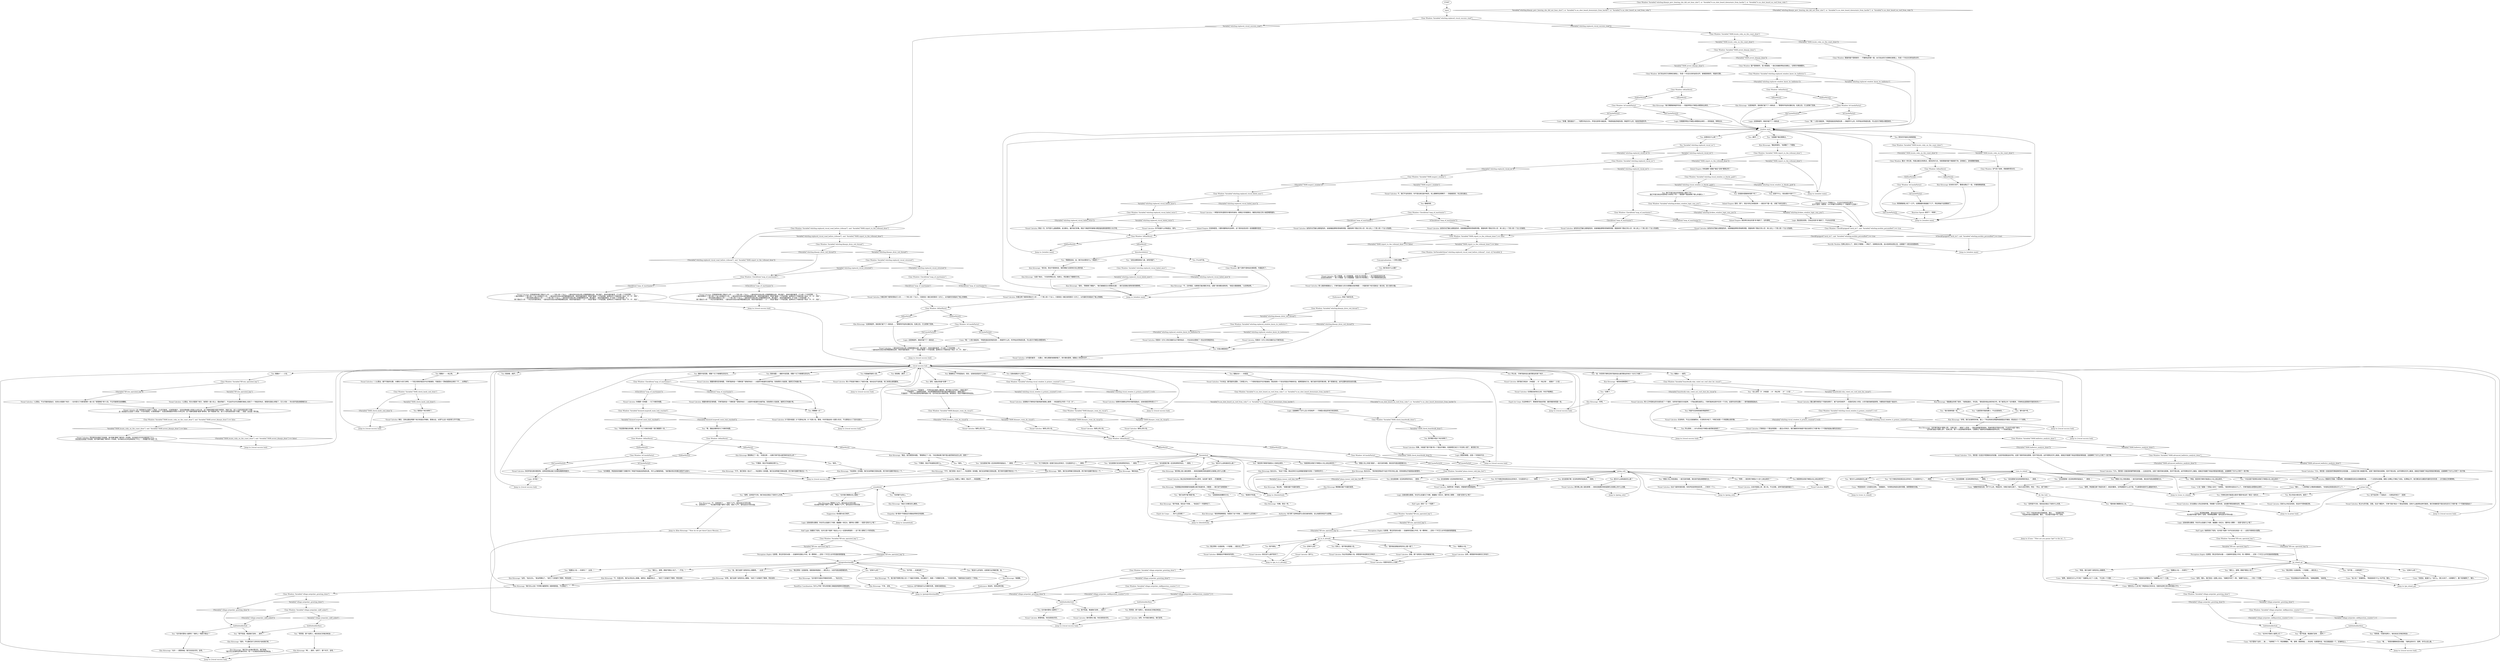 # WHIRLING F3 / CLEAR WINDOW VISCAL DIFFICULT
# This window has been recently replaced. High perception to notice. This dialogue gets a viscal and becomes trivial once someone admits Assassination
# ==================================================
digraph G {
	  0 [label="START"];
	  1 [label="input"];
	  2 [label="Clear Window: IsCunoInParty()"];
	  3 [label="IsCunoInParty()", shape=diamond];
	  4 [label="!(IsCunoInParty())", shape=diamond];
	  5 [label="Cuno: “卧槽，我知道这个……”他赞许地点点头，声音也变得兴奋起来。“坤诺知道这狗屁玩意。弹道学什么的，他妈的狗屁科学。”"];
	  6 [label="Kim Kitsuragi: “的确。我也一样。”"];
	  7 [label="Visual Calculus: 海湾吹来一阵强风，把窗格吹得咯咯直响。"];
	  8 [label="Visual Calculus: 一种隐约的失望感充斥着你的身体。玻璃正闪烁着微光，像是在用自己的小秘密嘲笑着你。"];
	  9 [label="Kim Kitsuragi: “不。正好相反，如果我们能读懂它的话，这整个房间都会很有用。”他低头看着楼梯。“以后再说吧。”"];
	  10 [label="Clear Window: 窗户沉默不语地站在框架里。外面起风了。"];
	  11 [label="Visual Calculus: 72%。用的是一支能发射军事级弹药的古老武器——比如说贝莱-马格雷步枪。这是个很好的射击距离，但并不是太短。凶手背靠在栏杆上瞄准，或者还可能跪下来追求更高的精准度。这就解释了为什么只用了一发子弹。"];
	  12 [label="Kim Kitsuragi: 警督靠近了一些。“你是在想——如果子弹不是从屋顶来的会怎么样？”"];
	  13 [label="Visual Calculus: B’代表木板道；B''代表地之角，B'''代表小岛，警探。中间可能会有一些更小的点，不过那些太小了没办法放大。"];
	  14 [label="Jump to: [viscal success hub]"];
	  15 [label="You: “都*还好*吧。”"];
	  16 [label="Visual Calculus: 目前为止你还没找到。但这并不意味着没有。"];
	  17 [label="You: 我*算是*把这个地方排除了。"];
	  18 [label="You: “也许我们需要去岛上看看？”"];
	  19 [label="Jump to: [goingtotheislandffs]"];
	  20 [label="Visual Calculus: 是做狙击手掩体的好材料。"];
	  21 [label="bobthebuilderhub"];
	  22 [label="You: “我觉得子弹很可能是从小岛射出来的。”"];
	  23 [label="Visual Calculus: 她之后还有很多时间可以思考。站在那个屋顶——盯着玻璃……"];
	  24 [label="Clear Window: 像冰一样光滑。外面沾着泥点和雨点。甚至还有污点。但是里面的窗户表面很干净。没有缺口，没有细微的裂痕。"];
	  25 [label="Logic: 我这是在挖苦。已经证实是*你*做的了。不过也无所谓。"];
	  26 [label="Jump to: [window main]"];
	  27 [label="Kim Kitsuragi: “这是个缺点，”片刻的停顿之后，他承认，然后看向了楼梯的方向。"];
	  28 [label="You: 看看B'''——小岛。"];
	  29 [label="Visual Calculus: 这一枪简直可以说是个小奇迹：5%的可能性。从海湾到窗户，在圣吉莱纳路10号和33A号之间，这个视野范围是*极其*狭窄的。角度刁钻，进入小岛的途径也是个问题……\n这一枪简直可以说是个小奇迹：5%的可能性。从海湾到窗户，在圣吉莱纳路8B号和33A号之间，这个视野范围是*极其*狭窄的。那个角度很刁钻，进入小岛的途径也是个问题……但是！这也是一种可能。"];
	  30 [label="Visual Calculus: 子弹来自一个更远的距离——超过A'的地方。我们推断的时候是不是应该把马丁内斯*每一个*可能的起始点都包含进去？"];
	  31 [label="Kim Kitsuragi: “但是看起来她掌握的技能要比我们知道的多。问题是——我们该不该相信她？”"];
	  32 [label="You: “事实上，是啊。那就不要去小岛了。”（不去。）"];
	  33 [label="Kim Kitsuragi: “是的，不过要花好几天时间才会给我们呢。”"];
	  34 [label="Kim Kitsuragi: “我觉得很难相信。但是到了这个时候……又能有什么区别呢？”"];
	  35 [label="You: “我记得有一台高射炮。或者高射炮遗迹……就在岛上。从投币望远镜里看到的。”"];
	  36 [label="You: “是的。”"];
	  37 [label="bobthebuilderfixes"];
	  38 [label="You: 她是想告诉我子弹是从岛上射出来的吗？"];
	  39 [label="Jump to: [viscal success hub]"];
	  40 [label="Visual Calculus: 你看见两个相同的霓虹灯人形——一个男人和一个女人。只是现在一根红线将房间一分为二，从外面的天线指向了墙上的碗柜。"];
	  41 [label="Horrific Necktie: 别再让他分心了，他有工作要做——再说了，如果我没记错，自从他来到这里之后，这面窗户一直在给他惹麻烦。"];
	  42 [label="Kim Kitsuragi: “老实说，我也不是很肯定。我的想象力总是有办法让我失望。”"];
	  43 [label="You: “是的。”"];
	  44 [label="Jump to: [viscal success hub]"];
	  45 [label="You: 再精确一点？"];
	  46 [label="Visual Calculus: 确实。没有证据证明那个地方有狙击手掩体。距离太远，水蒸气让这一枪变得几乎不可能。"];
	  47 [label="Clear Window: Variable[\"whirling.viscal_window_b_primes_counted\"] >=3"];
	  48 [label="Variable[\"whirling.viscal_window_b_primes_counted\"] >=3", shape=diamond];
	  49 [label="!(Variable[\"whirling.viscal_window_b_primes_counted\"] >=3)", shape=diamond];
	  50 [label="You: “你好像不太热心。”"];
	  51 [label="Kim Kitsuragi: 警督叹了口气，望向远处冰冷的水面……\n风从敞开的窗户里吹了进来。警督叹了口气，望向远处冰冷的水面……"];
	  52 [label="You: “这就是她说抱歉的方式。”"];
	  53 [label="You: 我推断出了所有起始点。现在，这条线会指向什么地方？"];
	  54 [label="Jump to: [cuno_to_island]"];
	  55 [label="You: “事实上，是啊。那就不要去小岛了。”"];
	  56 [label="Cuno: “怕小岛？”他嗤笑到。“坤诺他妈的*什么*也不怕，猪头。”"];
	  57 [label="Clear Window: IsCunoInParty()"];
	  58 [label="IsCunoInParty()", shape=diamond];
	  59 [label="!(IsCunoInParty())", shape=diamond];
	  60 [label="Visual Calculus: 海湾上的小岛。"];
	  61 [label="Clear Window: CheckItem(\"map_of_martinaise\")"];
	  62 [label="CheckItem(\"map_of_martinaise\")", shape=diamond];
	  63 [label="!(CheckItem(\"map_of_martinaise\"))", shape=diamond];
	  64 [label="Visual Calculus: 金色的光芒融化进那蓝色的、如玻璃般透明的思维黑洞里。里面有两个霓虹灯的人形：单人床上一个男人和一个女人的身影。"];
	  65 [label="You: 这是干什么，现在感到*内疚*了？"];
	  66 [label="You: 子弹有没有可能是从房间*里面*射出的？更近一些的点……"];
	  67 [label="Visual Calculus: 点X会跟女人的证言相矛盾，导致整个主张失效。这些数字都会被抹去的，警探。"];
	  68 [label="Clear Window: IsKimHere()"];
	  69 [label="IsKimHere()", shape=diamond];
	  70 [label="!(IsKimHere())", shape=diamond];
	  71 [label="You: “我只是想彻底一些。”"];
	  72 [label="Kim Kitsuragi: “这件事可能会*很费心思*。在那之前——就我个人而言——我会选择屋顶的版本。简单的假设可能会出错，不过好歹也是个基点。”\n“这件事可能会*很费心思*。在那之前，我个人会选择屋顶的版本。它跟穿过飞旋旅社的隐藏路线是吻合的。一个简单的假设。”"];
	  73 [label="Clear Window: 窗户是崭新的，至少里面是。一条红线被胶带贴在玻璃上，在寒风中微微颤抖。"];
	  74 [label="Visual Calculus: 将房间一分为二的红线展示出子弹的轨迹。"];
	  75 [label="Clear Window: Variable[\"TASK.check_boardwalk_done\"]"];
	  76 [label="Variable[\"TASK.check_boardwalk_done\"]", shape=diamond];
	  77 [label="!(Variable[\"TASK.check_boardwalk_done\"])", shape=diamond];
	  78 [label="Jump to: [viscal success hub]"];
	  79 [label="Kim Kitsuragi: “那天晚上她人就在那里——她肯定能确切地知道弹孔在玻璃上的什么位置……”"];
	  80 [label="Kim Kitsuragi: 警督看向窗户外面的海湾。"];
	  81 [label="Clear Window: Variable[\"village.netpicker_greeting_done\"]"];
	  82 [label="Variable[\"village.netpicker_greeting_done\"]", shape=diamond];
	  83 [label="!(Variable[\"village.netpicker_greeting_done\"])", shape=diamond];
	  84 [label="Kim Kitsuragi: “啊……是的，当然了。那个村子。走吧。”"];
	  85 [label="Clear Window: IsCunoInParty()"];
	  86 [label="IsCunoInParty()", shape=diamond];
	  87 [label="!(IsCunoInParty())", shape=diamond];
	  88 [label="Kim Kitsuragi: “不不。我们抓到一些点了……书店里有一张地图。我们应该带着它回到这里，把子弹半径跟环境对比一下。”"];
	  89 [label="Clear Window: Variable[\"XP.coin_operated_bay\"]"];
	  90 [label="Variable[\"XP.coin_operated_bay\"]", shape=diamond];
	  91 [label="!(Variable[\"XP.coin_operated_bay\"])", shape=diamond];
	  92 [label="Cuno: “你是说，能做什么？没什么。港口关闭了，大家都死了。整个现场都死了，猪头。”"];
	  93 [label="Cuno: “是啊，他妈的为什么不行呢？”他朝地上吐了一口痰。“不过有一个问题——”"];
	  94 [label="Jump to: [going_solo]"];
	  95 [label="You: “我要去小岛。”"];
	  96 [label="Clear Window: Variable[\"XP.coin_operated_bay\"]"];
	  97 [label="Variable[\"XP.coin_operated_bay\"]", shape=diamond];
	  98 [label="!(Variable[\"XP.coin_operated_bay\"])", shape=diamond];
	  99 [label="Clear Window: IsKimHere()"];
	  100 [label="IsKimHere()", shape=diamond];
	  101 [label="!(IsKimHere())", shape=diamond];
	  102 [label="Visual Calculus: 海湾上的小岛。"];
	  103 [label="Volition: 这不是他会引以为傲的东西，但事实就是如此。"];
	  104 [label="kimisherefailure"];
	  105 [label="Clear Window: IsKimHere()"];
	  106 [label="IsKimHere()", shape=diamond];
	  107 [label="!(IsKimHere())", shape=diamond];
	  108 [label="Clear Window: Variable[\"whirling.replaced_viscal_success_read\"]"];
	  109 [label="Variable[\"whirling.replaced_viscal_success_read\"]", shape=diamond];
	  110 [label="!(Variable[\"whirling.replaced_viscal_success_read\"])", shape=diamond];
	  111 [label="You: 推断半径范围，把整个马丁内斯都包含在内。"];
	  112 [label="Visual Calculus: 男人不知道子弹射入了他的大脑。他永远也不会知道。死亡来得比感悟要快。"];
	  113 [label="Visual Calculus: 72%。用的是一支能发射被甲弹的武器——比如说步枪。这是个很好的射击距离，但并不是太短。凶手背靠在栏杆上瞄准，或者还可能跪下来追求更高的精准度。这就解释了为什么只用了一发子弹。"];
	  114 [label="Clear Window: Variable[\"TASK.ballistics_analysis_done\"]"];
	  115 [label="Variable[\"TASK.ballistics_analysis_done\"]", shape=diamond];
	  116 [label="!(Variable[\"TASK.ballistics_analysis_done\"])", shape=diamond];
	  117 [label="a prime hub"];
	  118 [label="You: “这也是我们唯一还没有排除的起始点。”（继续。）"];
	  119 [label="Clear Window: Variable[\"TASK.locate_ruby_on_the_coast_done\"]  and  Variable[\"TASK.arrest_klaasje_done\"] == false"];
	  120 [label="Variable[\"TASK.locate_ruby_on_the_coast_done\"]  and  Variable[\"TASK.arrest_klaasje_done\"] == false", shape=diamond];
	  121 [label="!(Variable[\"TASK.locate_ruby_on_the_coast_done\"]  and  Variable[\"TASK.arrest_klaasje_done\"] == false)", shape=diamond];
	  122 [label="You: “马丁内斯还有一些我们没去过的地方，它也是其中之一。”（继续。）"];
	  123 [label="Jump to: [go_island_go]"];
	  124 [label="Visual Calculus: 现在没什么能吓到你了。"];
	  125 [label="Visual Calculus: 当然。村子就在海岸边。我们走吧。"];
	  126 [label="Clear Window: Variable[\"TASK.report_to_the_tribunal_done\"]"];
	  127 [label="Variable[\"TASK.report_to_the_tribunal_done\"]", shape=diamond];
	  128 [label="!(Variable[\"TASK.report_to_the_tribunal_done\"])", shape=diamond];
	  129 [label="Esprit de Corps: 在这种情况下，警督很可能会同意，最好搜查地彻底一些。"];
	  130 [label="You: 看看四周。"];
	  131 [label="You: “坤诺。我觉得子弹有可能是从小岛上射出来的。”"];
	  133 [label="Inland Empire: 你知道哪一扇窗户最近*没有*替换过吗？"];
	  134 [label="You: 我们不是已经证实是其他人做的了吗？\n我们不是已经证实是其他人的责任了吗——就是那个强迫我喝了那么多酒的人？"];
	  135 [label="Clear Window: Variable[\"whirling.replaced_viscal_failed_once\"]"];
	  136 [label="Variable[\"whirling.replaced_viscal_failed_once\"]", shape=diamond];
	  137 [label="!(Variable[\"whirling.replaced_viscal_failed_once\"])", shape=diamond];
	  138 [label="You: “这些全都是胡说八道。该死的窗户。”"];
	  139 [label="Kim Kitsuragi: “我能看出你想了很多，”他扬起眉头，评论到。“那些是你挑出来的地方吗，除了屋顶之外？在你看来，子弹来自远距离的可能性有多少？”"];
	  140 [label="Clear Window: Variable[\"plaza.viewer_told_kim_fort\"]"];
	  141 [label="Variable[\"plaza.viewer_told_kim_fort\"]", shape=diamond];
	  142 [label="!(Variable[\"plaza.viewer_told_kim_fort\"])", shape=diamond];
	  143 [label="Kim Kitsuragi: “这是弹道学。她给我们留下了一条轨迹……”警督用手指测试着红线。拉紧之后，它立即弹了回来。"];
	  144 [label="Kim Kitsuragi: “我不知道。现在这个时候……”他话说了一半就停住了。"];
	  145 [label="Kim Kitsuragi: “不。我只是不想再次陷入另一个*尴尬*的境地。你也看到了，我是一个骄傲的生物……”片刻的沉默。“我害怕自己会成为一个笑话。”"];
	  146 [label="Clear Window: Variable[\"whirling.viscal_window_ie_blackc_guilt\"]"];
	  147 [label="Variable[\"whirling.viscal_window_ie_blackc_guilt\"]", shape=diamond];
	  148 [label="!(Variable[\"whirling.viscal_window_ie_blackc_guilt\"])", shape=diamond];
	  149 [label="You: “卡拉洁是不是想告诉我们子弹是从岛上射出来的？”"];
	  150 [label="You: 她为什么会知道该怎么做？"];
	  151 [label="You: 这也是我唯一还没有排除的地点。（继续。）"];
	  152 [label="Jump to: [viscal success hub]"];
	  153 [label="You: 所以说，子弹可能来自比屋顶更远的某个地方……"];
	  154 [label="Visual Calculus: 很可能它来自B’（木板道），B''（地之角），或者B'''（小岛）。"];
	  155 [label="Visual Calculus: 在调查这些地点之前，你也不能确定。"];
	  156 [label="Clear Window: Variable[\"TASK.klaasjes_room_do_viscal\"]"];
	  157 [label="Variable[\"TASK.klaasjes_room_do_viscal\"]", shape=diamond];
	  158 [label="!(Variable[\"TASK.klaasjes_room_do_viscal\"])", shape=diamond];
	  159 [label="Visual Calculus: 海湾上的小岛。"];
	  160 [label="Logic: 在书店！"];
	  161 [label="Clear Window: CheckEquipped(\"neck_tie\")  and  Variable[\"whirling.necktie_personified\"] == true"];
	  162 [label="CheckEquipped(\"neck_tie\")  and  Variable[\"whirling.necktie_personified\"] == true", shape=diamond];
	  163 [label="!(CheckEquipped(\"neck_tie\")  and  Variable[\"whirling.necktie_personified\"] == true)", shape=diamond];
	  164 [label="Clear Window: Variable[\"whirling.replaced_viscal_failed_once\"]"];
	  165 [label="Variable[\"whirling.replaced_viscal_failed_once\"]", shape=diamond];
	  166 [label="!(Variable[\"whirling.replaced_viscal_failed_once\"])", shape=diamond];
	  167 [label="viscal success hub"];
	  168 [label="You: 眨眨眼。[离开。]"];
	  169 [label="Jump to: [viscal success hub]"];
	  170 [label="Visual Calculus: 这就暗示子弹来自可能角度的极端上象限——来自屋顶之外的一个点：B'''。"];
	  171 [label="Jump to: [theislethub]"];
	  172 [label="Suggestion: 他试图为自己辩护。"];
	  173 [label="goingtotheislandffs"];
	  174 [label="You: “你不是……在害怕吧？”"];
	  175 [label="You: 实际上，我不想去那座小岛。"];
	  176 [label="Half Light: 危险？又一个陷阱？"];
	  177 [label="Visual Calculus: 男人半跪着，女人仰面躺着。这是3月4号的晚上，一枚子弹刚刚发射出来。\n正如目击者说的——男人半跪着，女人仰面躺着。这是3月4号的晚上，一枚子弹刚刚发射出来。"];
	  178 [label="Visual Calculus: 金色的光芒融化进那蓝色的、如玻璃般透明的思维黑洞里。里面有两个霓虹灯的人形：单人床上一个男人和一个女人的身影。"];
	  179 [label="Clear Window: Variable[\"whirling.klaasje_drew_red_thread\"]"];
	  180 [label="Variable[\"whirling.klaasje_drew_red_thread\"]", shape=diamond];
	  181 [label="!(Variable[\"whirling.klaasje_drew_red_thread\"])", shape=diamond];
	  182 [label="You: “我真的不知道。”"];
	  183 [label="Authority: 他习惯了这种知道可以信任谁的感觉。这让他感觉有些不太舒服。"];
	  184 [label="You: 这也是我唯一还没有排除的地点……（继续。）"];
	  185 [label="You: 检查幽灵般的人影。"];
	  186 [label="Kim Kitsuragi: “书店里有一份地图。我们应该带着它回到这里，把子弹半径跟环境对比一下。”"];
	  187 [label="You: 看看B''——地之角。"];
	  188 [label="Jump to: [viscal success hub]"];
	  189 [label="You: 有A'的反对意见吗，屋顶？"];
	  190 [label="Jump to: [viscal success hub]"];
	  191 [label="You: 我把这个地方排除了。"];
	  192 [label="Jump to: [viscal success hub]"];
	  193 [label="You: “还有什么呢？”"];
	  194 [label="You: “你不是……在害怕吧？”"];
	  195 [label="Kim Kitsuragi: “我理解。”"];
	  196 [label="Kim Kitsuragi: “也许是作为狙击手掩体的材料……”他点点头。"];
	  197 [label="Cuno: “哦……”男孩的眼睛来回扫视着。“海岸边的村子。是啊，你可以这么做。”"];
	  198 [label="do_the_hub"];
	  199 [label="Clear Window: Variable[\"village.netpicker_skiffquestion_counter\"] >1"];
	  200 [label="Variable[\"village.netpicker_skiffquestion_counter\"] >1", shape=diamond];
	  201 [label="!(Variable[\"village.netpicker_skiffquestion_counter\"] >1)", shape=diamond];
	  202 [label="Logic: 这条线索太脆弱。你也可以走遍马丁内斯，翻遍每一块石头，跟所有人聊聊——但是*还有什么*呢？"];
	  203 [label="You: 我记得有一台高射炮。一片废墟……就在岛上。"];
	  204 [label="Clear Window: Variable[\"whirling.replaced_viscal_read_before_tribunal\"]  and  Variable[\"TASK.report_to_the_tribunal_done\"]"];
	  205 [label="Variable[\"whirling.replaced_viscal_read_before_tribunal\"]  and  Variable[\"TASK.report_to_the_tribunal_done\"]", shape=diamond];
	  206 [label="!(Variable[\"whirling.replaced_viscal_read_before_tribunal\"]  and  Variable[\"TASK.report_to_the_tribunal_done\"])", shape=diamond];
	  207 [label="Kim Kitsuragi: “我们需要做弹道学测试——彻底弄明白子弹是从哪里射出来的。”"];
	  208 [label="Visual Calculus: 不是屋顶——不然你会在海岸上看到的，既不是B’也不是B''，那就只剩下……\n不是屋顶——如果来自海岸，你在那里瞎转悠的时候可能会偶然发现它。那就只剩下……\n不是屋顶——所以肯定是来自海岸或者小岛。也许你应该从海岸开始。那里更近，而且不需要你拼命游泳。"];
	  209 [label="Visual Calculus: 根据你那份区域地图，子弹可能来自一个拥有宽广视角的地点——从废弃木板道的北端开始，到海湾的小岛结束。就把它们叫做B’吧。"];
	  210 [label="Visual Calculus: 从技术层面上讲，是小岛。不过没错。这种可能性越来越大了。"];
	  211 [label="You: “这也是我们还没有排除的地点。”（继续。）"];
	  212 [label="Jump to: [window main]"];
	  213 [label="You: 什么也不说。"];
	  214 [label="You: 他们处在什么位置？"];
	  215 [label="Visual Calculus: 根据你那份区域地图，子弹可能来自一个拥有宽广视角的地点——从废弃木板道的北端开始，到海湾的小岛结束。就把它们叫做B’吧。"];
	  216 [label="You: 我有地图——推断半径范围，把整个马丁内斯都包含在内。"];
	  217 [label="Clear Window: Variable[\"tc.no_shot_heard_on_roof_from_ruby\"]  or  Variable[\"tc.no_shot_heard_downstairs_from_hardie\"]"];
	  218 [label="Variable[\"tc.no_shot_heard_on_roof_from_ruby\"]  or  Variable[\"tc.no_shot_heard_downstairs_from_hardie\"]", shape=diamond];
	  219 [label="!(Variable[\"tc.no_shot_heard_on_roof_from_ruby\"]  or  Variable[\"tc.no_shot_heard_downstairs_from_hardie\"])", shape=diamond];
	  220 [label="Jump to: [viscal success hub]"];
	  221 [label="Clear Window: Variable[\"XP.coin_operated_bay\"]"];
	  222 [label="Variable[\"XP.coin_operated_bay\"]", shape=diamond];
	  223 [label="!(Variable[\"XP.coin_operated_bay\"])", shape=diamond];
	  224 [label="Kim Kitsuragi: “好吧。”"];
	  225 [label="Visual Calculus: 然后是目击者留下的线索。她*的确*掌握了事件的一手视角。也许她在记忆的边缘发现了什么……\n然后是目击者留下的线索。她*的确*掌握了事件的一手视角。也许她在记忆的边缘发现了什么……你需要*再*检查一次。"];
	  226 [label="You: “是啊，这样是不行的。我们肯定还错过了别的什么东西。”"];
	  227 [label="Clear Window: Variable[\"village.netpicker_skiff_asked\"]"];
	  228 [label="Variable[\"village.netpicker_skiff_asked\"]", shape=diamond];
	  229 [label="!(Variable[\"village.netpicker_skiff_asked\"])", shape=diamond];
	  230 [label="You: “我不知道。难道我们没有……船吗？”"];
	  231 [label="Perception (Sight): 在那里，穿过灰色的水面——在破碎的混凝土中间，有一颗桦树……还有一个半沉入水中的高射炮塔废墟。"];
	  232 [label="Clear Window: Variable[\"XP.coin_operated_bay\"]"];
	  233 [label="Variable[\"XP.coin_operated_bay\"]", shape=diamond];
	  234 [label="!(Variable[\"XP.coin_operated_bay\"])", shape=diamond];
	  235 [label="You: “我没什么好说的。这是我们必须做的事，金。”"];
	  236 [label="Kim Kitsuragi: “很好。我们应该带着它回到这里，把子弹半径跟环境对比一下。”"];
	  237 [label="Cuno: “猪头……”小孩带着几分敬佩地看着你。“你他妈还真是说到点子上了。”"];
	  238 [label="Cuno: “是啊，坤诺看见那个狗屁东西了。疯狂的要命。在坤诺看来什么也不是，不过那里有很多可以藏身的地方。”"];
	  239 [label="Cuno: “那你怎么*上岛*呢？坤诺有自己的办法，但是你这种又老又胖的猪头不行。”"];
	  240 [label="Cuno: “该死，猪头。我们现在一定要上岛去。”他朝空中挥了一拳。“崔娜不去岛上……只有一个问题。”"];
	  241 [label="Visual Calculus: 在这个废弃的房间里，你的声音显得有些空洞……只有你一个人。"];
	  242 [label="Jump to: [viscal success hub]"];
	  243 [label="Visual Calculus: 一道向后的光线从男人的嘴里爆发出来：穿过窗户，来到外面的屋顶，扩大成一个半径范围——A'。\n一道向后的光线从他的嘴里爆发出来，来到外面的屋顶——A'——然后扩散成一个半径范围，延伸向马丁内斯的各个地点：B'，B''，和B'''。"];
	  244 [label="Logic: 你需要弄明白子弹是从哪里射出来的——彻彻底底，明明白白。"];
	  245 [label="Kim Kitsuragi: 在你的引领下，警督也靠近了一些，仔细观察着表面。"];
	  246 [label="Clear Window: Variable[\"whirling.replaced_viscal_wc\"]"];
	  247 [label="Variable[\"whirling.replaced_viscal_wc\"]", shape=diamond];
	  248 [label="!(Variable[\"whirling.replaced_viscal_wc\"])", shape=diamond];
	  249 [label="Inland Empire: 不管是什么，它正在干扰你的注意力。\n也许不是的。我是说，24小时窗口已经停业了。你能有什么选择？"];
	  250 [label="You: 所以我有……80%的肯定子弹是从屋顶射进来的？"];
	  251 [label="Clear Window: Variable[\"TASK.advanced_ballistics_analysis_done\"]"];
	  252 [label="Variable[\"TASK.advanced_ballistics_analysis_done\"]", shape=diamond];
	  253 [label="!(Variable[\"TASK.advanced_ballistics_analysis_done\"])", shape=diamond];
	  254 [label="Visual Calculus: 1公里远。码头对面某个地方，海湾的一座小岛上。堡垒荒废了，不过凶手也许在周围的海滩上找到了一个稳定的地点，那里的混凝土碎裂了，沉入大海——你从投币望远镜里看见过……"];
	  255 [label="Visual Calculus: 的确，木板道下面*可能*有一个狙击手掩体，但是那里已经几个月没有人烟了，甚至是几年。"];
	  256 [label="Logic: 那里的碉堡，还是一个奇怪的巧合……"];
	  257 [label="You: “这也是我们还没有排除的地点。”（继续。）"];
	  258 [label="Kim Kitsuragi: “确实如此。”"];
	  259 [label="Jump to: [arandohub]"];
	  260 [label="You: “金，我们去那个该死的岛上看看吧。”（出发！）"];
	  261 [label="Kim Kitsuragi: “好吧，我们去那个该死的岛上看看。”他花了几秒振作了精神，然后说到……"];
	  262 [label="Kim Kitsuragi: “不。没有别的了……”他叹了口气，望向远处冰冷的水面。\n“不。没有别的了……”风从敞开的窗户里吹了进来。他叹了口气，望向远处冰冷的水面。"];
	  263 [label="bobthebuilderhub"];
	  264 [label="You: “我不知道。难道我们没有……船吗？”"];
	  265 [label="You: “还有什么呢？”"];
	  266 [label="Logic: 这条线索太脆弱。你也可以走遍马丁内斯，翻遍每一块石头，跟所有人聊聊——但是*还有什么*呢？"];
	  267 [label="Visual Calculus: 那天晚上她人就在那里——她肯定能确切地知道弹孔在玻璃上的什么位置。"];
	  268 [label="go_to_it_already"];
	  269 [label="Visual Calculus: 但是你该怎么上岛呢？"];
	  270 [label="Visual Calculus: 你必须去那座小岛。那里是所有线索交汇的地方……"];
	  271 [label="Clear Window: 台灯发出的灯光倒映在玻璃上，形成一个失去光泽的金色光环。玻璃是崭新的，彻底的沉默。"];
	  272 [label="Visual Calculus: 还是相同的两个霓虹灯人形——一个男人和一个女人。一道向后的光线从男人的嘴里爆发出来，穿过窗户，来到外面的屋顶，扩大成一个半径范围——A'。\n一条红线穿过一个男人和一个女人的霓虹灯人形。一道向后的光线从他的嘴里爆发出来，来到外面的屋顶，然后扩散成一个半径范围，延伸向马丁内斯的各个地点：B'，B''，和B'''。\n一条红线穿过霓虹灯人形——一个男人和一个女人。一道向后的光线从男人的嘴里爆发出来：穿过窗户，来到外面的屋顶，扩大成一个半径范围：A'。\n两个霓虹灯人形：一对正在欢爱的男女。一道向后的光线从他的嘴里爆发出来，来到外面的屋顶——A'——然后扩散成一个半径范围，延伸向马丁内斯的各个地点：B'，B''，和B'''。"];
	  273 [label="Esprit de Corps: ……有什么区别呢？”"];
	  274 [label="Clear Window: IsCunoInParty()"];
	  275 [label="IsCunoInParty()", shape=diamond];
	  276 [label="!(IsCunoInParty())", shape=diamond];
	  277 [label="Clear Window: Variable[\"whirling.replaced_viscal_returned\"]"];
	  278 [label="Variable[\"whirling.replaced_viscal_returned\"]", shape=diamond];
	  279 [label="!(Variable[\"whirling.replaced_viscal_returned\"])", shape=diamond];
	  280 [label="Visual Calculus: 金色的光芒融化进那蓝色的、如玻璃般透明的思维黑洞里。里面有两个霓虹灯的人形：单人床上一个男人和一个女人的身影。"];
	  281 [label="Visual Calculus: 还是相同的两个霓虹灯人形——一个男人和一个女人。一道向后的光线从男人的嘴里爆发出来，穿过窗户，来到外面的屋顶，扩大成一个半径范围——A'。\n一条红线穿过一个男人和一个女人的霓虹灯人形。一道向后的光线从他的嘴里爆发出来，来到外面的屋顶，然后扩散成一个半径范围，延伸向马丁内斯的各个地点：B'，B''，和B'''。\n一条红线穿过霓虹灯人形——一个男人和一个女人。一道向后的光线从男人的嘴里爆发出来，穿过窗户，来到外面的屋顶，扩大成一个半径范围：A'。\n两个霓虹灯人形：一对正在欢爱的男女。一道向后的光线从他的嘴里爆发出来，来到外面的屋顶——A'——然后扩散成一个半径范围，延伸向马丁内斯的各个地点：B'，B''，和B'''。"];
	  282 [label="Inland Empire: 你有种感觉，只要你懂得如何去倾听，这个房间会告诉你一些很重要的信息……"];
	  283 [label="Visual Calculus: 男人口中投射出的光线形成了一个扇形，向所有可能的方向延伸，一开始全都在屋顶上。子弹可能来自其中任何一个方向。这是符合的位置A’——很可能就是起始点。"];
	  284 [label="Visual Calculus: 有28%的可能，没错。在这个模型中，子弹*可能*来自一个更远的距离。没有什么能排除这种可能性。我们的推断是不是应该包含马丁内斯*每一个*可能的起始点？"];
	  285 [label="Visual Calculus: 里面的灯亮着。外面很黑。感觉就像是在射击水族箱里的鱼——一个点亮的水族箱。被害人张嘴让子弹钻了进去。在黑暗之中，他们都没办法看到外面的任何东西——正忙着自己的事情呢。"];
	  286 [label="Clear Window: CheckItem(\"map_of_martinaise\")"];
	  287 [label="CheckItem(\"map_of_martinaise\")", shape=diamond];
	  288 [label="!(CheckItem(\"map_of_martinaise\"))", shape=diamond];
	  289 [label="Visual Calculus: 露比激烈地把这个可能性排除了。楼下会听到枪声——但是却没有人听到。A'的可能性被彻底排除。你要找的可能是个狙击手。"];
	  290 [label="Empathy: 有那么一瞬间，他似乎……有些疲倦。"];
	  291 [label="arandohub"];
	  292 [label="Cuno: “坤诺他妈的一点线索也没有。”他看着你。“你得把这狗屁玩意弄清楚。按照警察的风格。”"];
	  293 [label="Cuno: “完全是狙击手会用的东西。”他眯起眼睛。“高射炮。”"];
	  294 [label="You: “坤诺，我们去那个该死的岛上看看吧。”"];
	  295 [label="Cuno: “我他妈当然要去了。”他朝地上吐了一口痰。"];
	  296 [label="Clear Window: IsCunoInParty()"];
	  297 [label="IsCunoInParty()", shape=diamond];
	  298 [label="!(IsCunoInParty())", shape=diamond];
	  299 [label="You: 莉莉恩，那个拾网人。她在给自己的船涂柏油……"];
	  300 [label="You: 我不知道。难道我们没有……船吗？"];
	  301 [label="Jump to: [go_to_it_already]"];
	  302 [label="Visual Calculus: 你看见两个相同的霓虹灯人形——一个男人和一个女人。只是现在一根红线将房间一分为二，从外面的天线指向了墙上的碗柜。"];
	  303 [label="Logic: 这是弹道学。她给你留下了一条轨迹……"];
	  304 [label="Clear Window: Variable[\"TASK.klaasjes_room_do_viscal\"]"];
	  305 [label="Variable[\"TASK.klaasjes_room_do_viscal\"]", shape=diamond];
	  306 [label="!(Variable[\"TASK.klaasjes_room_do_viscal\"])", shape=diamond];
	  307 [label="You: 该死，起始点到底*在哪*！？"];
	  308 [label="Kim Kitsuragi: 他点点头。“有这个可能。商业区和它北边倒塌的房屋中间有一个狭窄的开口……”"];
	  309 [label="Empathy: 他*真的*不相信这次调查会带来任何结果。"];
	  310 [label="Reaction Speed: 他写下：*坤神*。"];
	  311 [label="Clear Window: 里面的窗户是崭新的——不像旁边的那一扇。台灯发出的灯光倒映在玻璃上，形成一个失去光泽的金色光环。"];
	  312 [label="You: 用你的手指抚过玻璃表面。"];
	  313 [label="You: 在我房间里砸碎的那个吗？"];
	  314 [label="You: “再跟我说说，金，我们在这里找什么？弹道吗？”"];
	  315 [label="Kim Kitsuragi: “是的。”警督摸了摸窗户。“我们就像是无头苍蝇在乱撞——我们还是做点更有用的事情吧。”"];
	  316 [label="Visual Calculus: 从外面的屋顶——位置A'。弹孔周围的玻璃碎裂了。碎片朝向里侧，就像女人背后的光环……"];
	  317 [label="Jump to: [a prime hub]"];
	  318 [label="Visual Calculus: 应该有的。不过之后就被雨水，烂泥和风冲走了。毕竟已经是一个多星期以前的事。"];
	  319 [label="You: “没事了。”"];
	  320 [label="Clear Window: Variable[\"TASK.check_lands_end_done\"]"];
	  321 [label="Variable[\"TASK.check_lands_end_done\"]", shape=diamond];
	  322 [label="!(Variable[\"TASK.check_lands_end_done\"])", shape=diamond];
	  323 [label="Visual Calculus: 将房间一分为二的红线展示出子弹的轨迹——卡拉洁在这里做了一些业余的弹道测试。"];
	  324 [label="Jump to: [Kim Kitsuragi: \"\"How do we get there? Joyce Messier...\"]"];
	  325 [label="Kim Kitsuragi: “不多，没有。”"];
	  326 [label="Clear Window: Variable[\"whirling.replaced_window_know_its_ballistics\"]"];
	  327 [label="Variable[\"whirling.replaced_window_know_its_ballistics\"]", shape=diamond];
	  328 [label="!(Variable[\"whirling.replaced_window_know_its_ballistics\"])", shape=diamond];
	  329 [label="You: “莉莉恩，村里的拾网人。她在给自己的船涂柏油……”"];
	  330 [label="Cuno: 男孩眯起眼睛，望向远处冰冷的水面……\n风从敞开的窗户里吹了进来。男孩眯起眼睛，望向远处冰冷的水面……"];
	  331 [label="Clear Window: Variable[\"village.netpicker_greeting_done\"]"];
	  332 [label="Variable[\"village.netpicker_greeting_done\"]", shape=diamond];
	  333 [label="!(Variable[\"village.netpicker_greeting_done\"])", shape=diamond];
	  334 [label="You: 马丁内斯还有些我没去过的地方，它也是其中之一……（继续。）"];
	  335 [label="You: 也许渔村里有人能帮忙？"];
	  336 [label="You: 我不害怕。"];
	  337 [label="Perception (Sight): 在那里，穿过灰色的水面——在破碎的混凝土中间，有一颗桦树……还有一个半沉入水中的高射炮塔废墟。"];
	  338 [label="You: 眨眨眼。[离开。]"];
	  339 [label="Clear Window: IsKimHere()"];
	  340 [label="IsKimHere()", shape=diamond];
	  341 [label="!(IsKimHere())", shape=diamond];
	  342 [label="Jump to: [window main]"];
	  343 [label="You: 它是从哪里来的？"];
	  344 [label="Visual Calculus: 72%。用的是一支适合中距离射击的武器，比如步枪或者运动手枪。这是个很好的射击距离，但并不是太短。凶手背靠在栏杆上瞄准，或者还可能跪下来追求更高的精准度。这就解释了为什么只用了一发子弹。"];
	  345 [label="You: “喂，我能去哪弄到马丁内斯的地图。"];
	  346 [label="Visual Calculus: 700米远。最可能的位置B，几率是20%。一个老练的狙击手也许能做到，假设他有一个安全的狙击手掩体的话。就算里面有灯光，我们说的可是军事训练。那个距离的话，凶手还要考虑风向的问题。"];
	  347 [label="You: “比屋顶的可能性要小，不过还是有的。”"];
	  348 [label="Clear Window: 空气流了进来，把玻璃吹得冰凉。"];
	  349 [label="Visual Calculus: 男人直直地看着女人。子弹可能射入的方向聚集在他的嘴里——外面的某个地方投射出一条光线，进入他的大脑。"];
	  350 [label="Half Light: 他看到了危险。也许又是个陷阱？他这么小心一定是有原因的——这个男人拥有几十年的经验。"];
	  351 [label="Clear Window: Variable[\"whirling.replaced_window_know_its_ballistics\"]"];
	  352 [label="Variable[\"whirling.replaced_window_know_its_ballistics\"]", shape=diamond];
	  353 [label="!(Variable[\"whirling.replaced_window_know_its_ballistics\"])", shape=diamond];
	  354 [label="You: “她为什么会知道该怎么做？”"];
	  355 [label="go_island_go"];
	  356 [label="Cuno: “挺酷的狗屁玩意，零下什么的。坤诺在听。你吸引他的注意了。”他点头表示赞同，然后：“所以，接下来呢？”"];
	  357 [label="bobthebuilderhub"];
	  358 [label="You: “我要去小岛——你来吗？”"];
	  359 [label="going_solo"];
	  360 [label="Visual Calculus: 没错。那个该死的小岛正等着我们呢。"];
	  361 [label="Visual Calculus: 没什么。"];
	  362 [label="You: 还有什么呢？"];
	  363 [label="Clear Window: IsKimHere()"];
	  364 [label="IsKimHere()", shape=diamond];
	  365 [label="!(IsKimHere())", shape=diamond];
	  366 [label="You: 这里发生什么事了？"];
	  367 [label="You: Variable[\"whirling.replaced_viscal_wc\"]"];
	  368 [label="Variable[\"whirling.replaced_viscal_wc\"]", shape=diamond];
	  369 [label="!(Variable[\"whirling.replaced_viscal_wc\"])", shape=diamond];
	  370 [label="Jump to: [window main]"];
	  371 [label="Visual Calculus: 你的声音在房间里回荡。这种视觉取证能力也难免需要购物提示。"];
	  372 [label="Jump to: [viscal success hub]"];
	  373 [label="Clear Window: Variable[\"whirling.klaasje_perc_hearing_she_did_not_hear_shot\"]  or  Variable[\"tc.no_shot_heard_downstairs_from_hardie\"]  or  Variable[\"tc.no_shot_heard_on_roof_from_ruby\"]"];
	  374 [label="Variable[\"whirling.klaasje_perc_hearing_she_did_not_hear_shot\"]  or  Variable[\"tc.no_shot_heard_downstairs_from_hardie\"]  or  Variable[\"tc.no_shot_heard_on_roof_from_ruby\"]", shape=diamond];
	  375 [label="!(Variable[\"whirling.klaasje_perc_hearing_she_did_not_hear_shot\"]  or  Variable[\"tc.no_shot_heard_downstairs_from_hardie\"]  or  Variable[\"tc.no_shot_heard_on_roof_from_ruby\"])", shape=diamond];
	  376 [label="Kim Kitsuragi: “也许——那里有船。我们应该去问问。走吧。”"];
	  377 [label="Logic: 这条线索太脆弱。你也可以走遍马丁内斯，翻遍每一块石头，跟所有人聊聊——但是*还有什么*呢？"];
	  378 [label="Clear Window: IsKimHere()"];
	  379 [label="IsKimHere()", shape=diamond];
	  380 [label="!(IsKimHere())", shape=diamond];
	  381 [label="Jump to: [Cuno: \"\"How are you gonna *get* to the isl...\"]"];
	  382 [label="You: “是时候去那座该死的岛上看一看了。”"];
	  383 [label="Cuno: “哦！”小孩兴奋起来。“坤诺知道这些狗屁玩意——弹道学什么的，科学电台的狗屁玩意。可以显示子弹是从哪里来的。”"];
	  384 [label="Kim Kitsuragi: “这是弹道学。她给我们留下了一条轨迹……”警督用手指测试着红线。拉紧之后，它立即弹了回来。"];
	  385 [label="You: “这也是我们唯一还没有排除的地点。”（继续。）"];
	  386 [label="Visual Calculus: 金色的光芒融化进那蓝色的、如玻璃般透明的思维黑洞里。里面有两个霓虹灯的人形：单人床上一个男人和一个女人的身影。"];
	  387 [label="Visual Calculus: 再说一次。你不是什么超级警探。走访群众，撬开他们的嘴。把这个弹道学的玻璃大教堂留给那些聪明的小伙子吧。"];
	  388 [label="Jump to: [viscal success hub]"];
	  389 [label="You: “她为什么会知道该怎么做？”"];
	  390 [label="Jump to: [viscal success hub]"];
	  391 [label="Kim Kitsuragi: “当然。”他点点头。“我当然要去了。”他花了几秒振作了精神，然后说到……"];
	  392 [label="Kim Kitsuragi: “我们可以去渔村里问问。他们有船。”\n“我们可以去海岸边的渔村问问。有一个女渔民在给她的船涂柏油。”"];
	  393 [label="Cuno: “在你眼里，坤诺他妈的像那个四眼仔吗？坤诺不知道这些狗屁玩意。书什么的都是狗屁。”他好像对知识的匮乏感到不太高兴。"];
	  394 [label="Jump to: [window main]"];
	  395 [label="Clear Window: Variable[\"doomed.mapwall_main_hub_reached\"]"];
	  396 [label="Variable[\"doomed.mapwall_main_hub_reached\"]", shape=diamond];
	  397 [label="!(Variable[\"doomed.mapwall_main_hub_reached\"])", shape=diamond];
	  398 [label="Cuno: “不行？听起来你是在回避真相，猪头……”他望着对岸。\n“听起来你是在逃避真相，猪头。”风从敞开的窗户吹了进来。"];
	  399 [label="Jump to: [going_solo]"];
	  400 [label="Clear Window: Variable[\"TASK.report_to_the_tribunal_done\"] == false"];
	  401 [label="Variable[\"TASK.report_to_the_tribunal_done\"] == false", shape=diamond];
	  402 [label="!(Variable[\"TASK.report_to_the_tribunal_done\"] == false)", shape=diamond];
	  403 [label="Logic: 这是弹道学。她给你留下了一条轨迹……"];
	  404 [label="Endurance: 他会的。他有这种天赋。"];
	  405 [label="Hand/Eye Coordination: 为什么不呢？军队的防御工事就是用那种东西制成的。"];
	  406 [label="Clear Window: CheckItem(\"map_of_martinaise\")"];
	  407 [label="CheckItem(\"map_of_martinaise\")", shape=diamond];
	  408 [label="!(CheckItem(\"map_of_martinaise\"))", shape=diamond];
	  409 [label="Inland Empire: 是的，那个。现在冷风正渗透进来——就在你下面一层，分散了你的注意力。"];
	  410 [label="Endurance: 终结了他的生命。"];
	  411 [label="Clear Window: IsKimHere()"];
	  412 [label="IsKimHere()", shape=diamond];
	  413 [label="!(IsKimHere())", shape=diamond];
	  414 [label="Visual Calculus: 你需要一份地图——马丁内斯的地图。"];
	  415 [label="Visual Calculus: 1.2公里远。最不可能的位置，大概有3%的几率吧。一个真正老练的狙击手也许能做到，可能是从一顶帐篷里射出来的？不……太牵强了。"];
	  416 [label="Visual Calculus: 海湾上的小岛。"];
	  417 [label="Kim Kitsuragi: 他点点头。“除非她觉得凶手*站在*环形天线上面，否则线索似乎就是指向那里的。”"];
	  418 [label="You: “我要去小岛——你来吗？”（出发。）"];
	  419 [label="Clear Window: IsKimHere()"];
	  420 [label="IsKimHere()", shape=diamond];
	  421 [label="!(IsKimHere())", shape=diamond];
	  422 [label="You: “不要紧，我也不知道我在想什么。”"];
	  423 [label="bobthebuilderfixes"];
	  424 [label="Half Light: 他感觉到了危险。也许是个陷阱？你不应该无视这一点——这孩子很有街头智慧。"];
	  425 [label="Jump to: [cuno_to_island]"];
	  426 [label="You: 这也是我们唯一还没有排除的起始点。（继续。）"];
	  427 [label="Clear Window: Variable[\"whirling.klaasje_drew_red_thread\"]"];
	  428 [label="Variable[\"whirling.klaasje_drew_red_thread\"]", shape=diamond];
	  429 [label="!(Variable[\"whirling.klaasje_drew_red_thread\"])", shape=diamond];
	  430 [label="Clear Window: SetVariableValue(\"whirling.replaced_viscal_read_before_tribunal\", true) --[[ Variable[ ]]"];
	  431 [label="You: “等等——我觉得子弹是从*小岛*上射出来的？”"];
	  432 [label="window main"];
	  433 [label="You: “这面窗户最近替换过。”"];
	  434 [label="Inland Empire: 我觉得已经证实是*你*做的了，无所谓吧。"];
	  435 [label="Clear Window: Variable[\"whirling.replaced_viscal_failed_twice\"]"];
	  436 [label="Variable[\"whirling.replaced_viscal_failed_twice\"]", shape=diamond];
	  437 [label="!(Variable[\"whirling.replaced_viscal_failed_twice\"])", shape=diamond];
	  438 [label="Conceptualization: 一只两头蜘蛛。"];
	  439 [label="You: 看看点B’——木板道。"];
	  440 [label="Visual Calculus: 1公里远。不太可能的起始点，在码头对面某个地方——也许是马丁内斯海湾的一座小岛？那里确实*有*小岛，不过可能情况会很糟糕。"];
	  441 [label="Kim Kitsuragi: “好吧。我们去海岸的时候，留心一下有没有射击残留物或者狙击手掩体。把这些点一个个排除。”"];
	  442 [label="Kim Kitsuragi: “那具体是哪里呢？”"];
	  443 [label="Clear Window: Variable[\"TASK.locate_ruby_on_the_coast_done\"]"];
	  444 [label="Variable[\"TASK.locate_ruby_on_the_coast_done\"]", shape=diamond];
	  445 [label="!(Variable[\"TASK.locate_ruby_on_the_coast_done\"])", shape=diamond];
	  446 [label="You: 这条线通往什么地方？"];
	  447 [label="Visual Calculus: 如果你先推断出所有可能的起始点，这条线就变得有意义了？"];
	  448 [label="Kim Kitsuragi: “我这几天都没怎么睡觉。”"];
	  449 [label="Kim Kitsuragi: “我们怎么过去？乔伊斯·梅西耶有一艘单桅帆船，不过她走了。”"];
	  450 [label="Jump to: [viscal success hub]"];
	  451 [label="You: “那座小岛上有些遗迹。一座沉没的海堡。我在投币望远镜里看见过。”"];
	  452 [label="You: “也许村子里的人能帮上忙？”"];
	  453 [label="You: “这样是不行的。我肯定还错过了别的什么东西。”"];
	  454 [label="Perception (Sight): 在那里，穿过灰色的水面——在破碎的混凝土中间，有一颗桦树……还有一个半沉入水中的高射炮塔废墟。"];
	  455 [label="Visual Calculus: 很显然。"];
	  456 [label="You: “那座小岛上有些遗迹。一座沉没的海堡。我在投币望远镜里看见过。”"];
	  457 [label="Visual Calculus: 当然。那里是所有线索交汇的地方……"];
	  458 [label="bobthebuilderfixes"];
	  459 [label="Clear Window: Variable[\"TASK.arrest_klaasje_done\"]"];
	  460 [label="Variable[\"TASK.arrest_klaasje_done\"]", shape=diamond];
	  461 [label="!(Variable[\"TASK.arrest_klaasje_done\"])", shape=diamond];
	  462 [label="Clear Window: Variable[\"whirling.broken_window_logic_was_you\"]"];
	  463 [label="Variable[\"whirling.broken_window_logic_was_you\"]", shape=diamond];
	  464 [label="!(Variable[\"whirling.broken_window_logic_was_you\"])", shape=diamond];
	  465 [label="Visual Calculus: 你不知道什么时候退出，是吗。"];
	  466 [label="You: “书店里好像在卖地图，是不是？马丁内斯的地图？我们需要弄一份。”"];
	  467 [label="You: “不要紧，我也不知道我在想什么。”"];
	  468 [label="Clear Window: Variable[\"TASK.locate_ruby_on_the_coast_done\"]"];
	  469 [label="Variable[\"TASK.locate_ruby_on_the_coast_done\"]", shape=diamond];
	  470 [label="!(Variable[\"TASK.locate_ruby_on_the_coast_done\"])", shape=diamond];
	  471 [label="Clear Window: Variable[\"whirling.viscal_window_b_primes_counted\"] >=3"];
	  472 [label="Variable[\"whirling.viscal_window_b_primes_counted\"] >=3", shape=diamond];
	  473 [label="!(Variable[\"whirling.viscal_window_b_primes_counted\"] >=3)", shape=diamond];
	  474 [label="theislethub"];
	  475 [label="You: “她是想告诉我们子弹是从小岛上射出来的吗？”"];
	  476 [label="You: “那座小岛上有些*遗迹*。一座沉没的海堡。我在投币望远镜里看见过。”"];
	  477 [label="Kim Kitsuragi: “我记得。”他看向窗户外面的海湾。"];
	  478 [label="You: “也许渔村里有人能帮忙？海岸上一堆房子那边？”"];
	  479 [label="You: “莉莉恩，那个拾网人。她在给自己的船涂柏油……”"];
	  480 [label="cuno_to_island"];
	  481 [label="You: “我记得有一台高射炮。一片废墟……就在岛上。”"];
	  482 [label="Cuno: “村子里有个女的……她……”他停顿了一下，然后嘟囔到，“啊，是啊，那里有船……你去吧。在那里的话，你应该能搞到一个。在海岸边上。”"];
	  483 [label="Clear Window: Variable[\"village.netpicker_skiffquestion_counter\"] >1"];
	  484 [label="Variable[\"village.netpicker_skiffquestion_counter\"] >1", shape=diamond];
	  485 [label="!(Variable[\"village.netpicker_skiffquestion_counter\"] >1)", shape=diamond];
	  486 [label="Cuno: “小岛？就像一个原始小岛吗？”他想到。“我觉得你说到点子上了。子弹可能是从那里射出来的……”"];
	  487 [label="Clear Window: CheckItem(\"map_of_martinaise\")"];
	  488 [label="CheckItem(\"map_of_martinaise\")", shape=diamond];
	  489 [label="!(CheckItem(\"map_of_martinaise\"))", shape=diamond];
	  490 [label="Kim Kitsuragi: “看起来是的。”他调整了一下眼镜。"];
	  491 [label="You: 看看A'——屋顶。"];
	  492 [label="You: 会不会还有一个起始点——在更远的地方？（结束）"];
	  493 [label="Kim Kitsuragi: “不不。我们抓到一些点了……书店里有一张地图。我们应该带着它回到这里，把子弹半径跟环境对比一下。”"];
	  494 [label="Jump to: [viscal success hub]"];
	  495 [label="You: “这么说吧：B’（木板道）；B''（地之角）；B'''（小岛）。”"];
	  496 [label="Jump to: [viscal success hub]"];
	  497 [label="Kim Kitsuragi: “不。你是对的。我们必须去岛上看看。请原谅，脑震荡有点……”他花了几秒振作了精神，然后说到……"];
	  498 [label="Clear Window: IsCunoInParty()"];
	  499 [label="IsCunoInParty()", shape=diamond];
	  500 [label="!(IsCunoInParty())", shape=diamond];
	  501 [label="You: “我们当然不能*相信*她。”"];
	  502 [label="Clear Window: Variable[\"TASK.inspect_window\"]"];
	  503 [label="Variable[\"TASK.inspect_window\"]", shape=diamond];
	  504 [label="!(Variable[\"TASK.inspect_window\"])", shape=diamond];
	  505 [label="You: “这也是我唯一还没有排除的起始点。”（继续。）"];
	  506 [label="You: “马丁内斯还有些我没去过的地方，它也是其中之一。”（继续。）"];
	  507 [label="Visual Calculus: 渔村里有小艇。你应该到处问问。"];
	  508 [label="Cuno: 男孩朝玻璃上哈了一口气，在雾蒙蒙的表面画了几下，然后用袖子全部擦掉了。"];
	  509 [label="Clear Window: CheckItem(\"map_of_martinaise\")"];
	  510 [label="CheckItem(\"map_of_martinaise\")", shape=diamond];
	  511 [label="!(CheckItem(\"map_of_martinaise\"))", shape=diamond];
	  512 [label="You: [离开。]"];
	  513 [label="Kim Kitsuragi: “商店。他们那里有地图。”警督靠近了一些。“你在想如果子弹不是从屋顶来的会怎么样，是吧？”"];
	  514 [label="You: 外面不应该有枪械的残留物吗？"];
	  515 [label="Logic: 这就解释了为什么没人听到枪声——子弹是从很远的地方射进来的。"];
	  516 [label="You: “金，你觉得子弹有没有可能来自比屋顶更远的地方？在马丁内斯？”"];
	  517 [label="Jump to: [viscal success hub]"];
	  518 [label="Clear Window: Variable[\"boardwalk.ruby_ruled_out_roof_shot_for_viscal\"]"];
	  519 [label="Variable[\"boardwalk.ruby_ruled_out_roof_shot_for_viscal\"]", shape=diamond];
	  520 [label="!(Variable[\"boardwalk.ruby_ruled_out_roof_shot_for_viscal\"])", shape=diamond];
	  521 [label="Jump to: [theislethub]"];
	  522 [label="Cuno: “哦！”小孩兴奋起来。“坤诺知道这些狗屁玩意——弹道学什么的，科学电台的狗屁玩意。可以显示子弹是从哪里来的。”"];
	  523 [label="Visual Calculus: 不。我们不会失败的。你不是无缘无故中枪的。闭上眼睛然后再睁开——你能做到的。你之前也做过。"];
	  524 [label="You: “这也是我唯一还没有排除的地点。”（继续。）"];
	  525 [label="You: “看来我们需要到岛上去。”"];
	  526 [label="Visual Calculus: 那里有船。你应该到处问问。"];
	  527 [label="Clear Window: Variable[\"village.netpicker_greeting_done\"]"];
	  528 [label="Variable[\"village.netpicker_greeting_done\"]", shape=diamond];
	  529 [label="!(Variable[\"village.netpicker_greeting_done\"])", shape=diamond];
	  0 -> 1
	  1 -> 108
	  2 -> 3
	  2 -> 4
	  3 -> 508
	  4 -> 370
	  5 -> 432
	  6 -> 183
	  7 -> 202
	  8 -> 282
	  9 -> 342
	  10 -> 342
	  11 -> 285
	  12 -> 43
	  12 -> 467
	  13 -> 494
	  14 -> 167
	  15 -> 441
	  16 -> 317
	  17 -> 255
	  18 -> 51
	  19 -> 173
	  20 -> 301
	  21 -> 300
	  21 -> 335
	  22 -> 308
	  23 -> 31
	  24 -> 339
	  25 -> 161
	  26 -> 432
	  27 -> 342
	  28 -> 221
	  29 -> 119
	  30 -> 496
	  31 -> 52
	  31 -> 501
	  31 -> 182
	  32 -> 497
	  33 -> 392
	  34 -> 171
	  35 -> 196
	  36 -> 236
	  37 -> 230
	  37 -> 479
	  38 -> 455
	  39 -> 167
	  40 -> 363
	  41 -> 212
	  42 -> 27
	  43 -> 186
	  44 -> 167
	  45 -> 13
	  46 -> 14
	  47 -> 48
	  47 -> 49
	  48 -> 190
	  49 -> 30
	  50 -> 448
	  51 -> 172
	  52 -> 34
	  53 -> 471
	  54 -> 480
	  55 -> 240
	  56 -> 123
	  57 -> 58
	  57 -> 59
	  58 -> 5
	  59 -> 244
	  60 -> 378
	  61 -> 62
	  61 -> 63
	  62 -> 280
	  63 -> 386
	  64 -> 400
	  65 -> 249
	  66 -> 67
	  67 -> 317
	  68 -> 69
	  68 -> 70
	  69 -> 513
	  70 -> 371
	  71 -> 441
	  72 -> 517
	  73 -> 351
	  74 -> 343
	  75 -> 76
	  75 -> 77
	  76 -> 17
	  77 -> 78
	  78 -> 167
	  79 -> 23
	  80 -> 521
	  81 -> 82
	  81 -> 83
	  82 -> 227
	  83 -> 263
	  84 -> 192
	  85 -> 86
	  85 -> 87
	  86 -> 393
	  87 -> 371
	  88 -> 44
	  89 -> 90
	  89 -> 91
	  90 -> 454
	  91 -> 355
	  92 -> 123
	  93 -> 239
	  94 -> 359
	  95 -> 457
	  96 -> 97
	  96 -> 98
	  97 -> 337
	  98 -> 268
	  99 -> 100
	  99 -> 101
	  100 -> 207
	  101 -> 57
	  102 -> 378
	  103 -> 19
	  104 -> 314
	  104 -> 213
	  104 -> 138
	  105 -> 106
	  105 -> 107
	  106 -> 104
	  107 -> 26
	  108 -> 109
	  108 -> 110
	  109 -> 204
	  110 -> 443
	  111 -> 286
	  112 -> 169
	  113 -> 285
	  114 -> 115
	  114 -> 116
	  115 -> 251
	  116 -> 344
	  117 -> 66
	  117 -> 492
	  117 -> 189
	  118 -> 258
	  119 -> 120
	  119 -> 121
	  120 -> 225
	  121 -> 220
	  122 -> 258
	  123 -> 355
	  124 -> 301
	  125 -> 242
	  126 -> 128
	  126 -> 127
	  127 -> 394
	  128 -> 133
	  129 -> 188
	  130 -> 487
	  131 -> 486
	  133 -> 146
	  134 -> 462
	  135 -> 136
	  135 -> 137
	  136 -> 435
	  137 -> 8
	  138 -> 164
	  139 -> 347
	  139 -> 71
	  139 -> 15
	  140 -> 141
	  140 -> 142
	  141 -> 477
	  142 -> 80
	  143 -> 432
	  144 -> 273
	  145 -> 103
	  146 -> 147
	  146 -> 148
	  147 -> 65
	  147 -> 313
	  147 -> 134
	  148 -> 394
	  149 -> 237
	  150 -> 267
	  151 -> 7
	  152 -> 167
	  153 -> 154
	  154 -> 155
	  155 -> 129
	  156 -> 157
	  156 -> 158
	  157 -> 60
	  158 -> 159
	  159 -> 378
	  160 -> 372
	  161 -> 162
	  161 -> 163
	  162 -> 41
	  163 -> 212
	  164 -> 165
	  164 -> 166
	  165 -> 315
	  166 -> 9
	  167 -> 153
	  167 -> 516
	  167 -> 168
	  167 -> 491
	  167 -> 111
	  167 -> 338
	  167 -> 307
	  167 -> 53
	  167 -> 439
	  167 -> 216
	  167 -> 185
	  167 -> 187
	  167 -> 28
	  167 -> 446
	  169 -> 167
	  170 -> 304
	  171 -> 474
	  172 -> 377
	  173 -> 32
	  173 -> 193
	  173 -> 194
	  173 -> 35
	  173 -> 260
	  173 -> 418
	  173 -> 235
	  174 -> 56
	  175 -> 270
	  176 -> 96
	  177 -> 349
	  178 -> 400
	  179 -> 180
	  179 -> 181
	  180 -> 326
	  181 -> 343
	  182 -> 6
	  183 -> 171
	  184 -> 7
	  185 -> 112
	  186 -> 44
	  187 -> 415
	  188 -> 167
	  189 -> 16
	  190 -> 167
	  191 -> 46
	  192 -> 167
	  193 -> 325
	  194 -> 145
	  195 -> 404
	  196 -> 405
	  197 -> 450
	  198 -> 453
	  198 -> 525
	  199 -> 200
	  199 -> 201
	  200 -> 423
	  201 -> 357
	  202 -> 176
	  203 -> 20
	  204 -> 205
	  204 -> 206
	  205 -> 427
	  206 -> 509
	  207 -> 432
	  208 -> 156
	  209 -> 45
	  210 -> 94
	  211 -> 356
	  212 -> 432
	  213 -> 10
	  214 -> 177
	  215 -> 45
	  216 -> 209
	  217 -> 218
	  217 -> 219
	  218 -> 515
	  219 -> 75
	  220 -> 167
	  221 -> 222
	  221 -> 223
	  222 -> 254
	  223 -> 440
	  224 -> 188
	  225 -> 220
	  226 -> 262
	  227 -> 228
	  227 -> 229
	  228 -> 37
	  229 -> 263
	  230 -> 33
	  231 -> 173
	  232 -> 233
	  232 -> 234
	  233 -> 231
	  234 -> 173
	  235 -> 195
	  236 -> 44
	  237 -> 54
	  238 -> 54
	  239 -> 331
	  240 -> 239
	  241 -> 94
	  242 -> 167
	  243 -> 39
	  244 -> 432
	  245 -> 370
	  246 -> 248
	  246 -> 247
	  247 -> 61
	  248 -> 502
	  249 -> 161
	  250 -> 114
	  251 -> 252
	  251 -> 253
	  252 -> 11
	  253 -> 113
	  254 -> 29
	  255 -> 256
	  256 -> 78
	  257 -> 258
	  258 -> 290
	  259 -> 291
	  260 -> 261
	  261 -> 449
	  262 -> 324
	  263 -> 478
	  263 -> 230
	  264 -> 482
	  265 -> 92
	  266 -> 424
	  267 -> 399
	  268 -> 362
	  268 -> 203
	  268 -> 175
	  268 -> 336
	  268 -> 382
	  268 -> 95
	  269 -> 527
	  270 -> 269
	  271 -> 99
	  272 -> 152
	  273 -> 171
	  274 -> 275
	  274 -> 276
	  275 -> 383
	  276 -> 303
	  277 -> 278
	  277 -> 279
	  278 -> 509
	  279 -> 406
	  280 -> 400
	  281 -> 152
	  282 -> 105
	  283 -> 514
	  283 -> 250
	  284 -> 388
	  285 -> 117
	  286 -> 288
	  286 -> 287
	  287 -> 215
	  288 -> 414
	  289 -> 47
	  290 -> 291
	  291 -> 226
	  291 -> 50
	  291 -> 18
	  292 -> 425
	  293 -> 123
	  294 -> 93
	  295 -> 239
	  296 -> 297
	  296 -> 298
	  297 -> 480
	  298 -> 359
	  299 -> 125
	  300 -> 507
	  301 -> 268
	  302 -> 363
	  303 -> 243
	  304 -> 305
	  304 -> 306
	  305 -> 102
	  306 -> 416
	  307 -> 208
	  308 -> 521
	  309 -> 259
	  310 -> 370
	  311 -> 432
	  312 -> 468
	  313 -> 409
	  314 -> 42
	  315 -> 342
	  316 -> 167
	  317 -> 117
	  318 -> 250
	  319 -> 224
	  320 -> 321
	  320 -> 322
	  321 -> 191
	  322 -> 14
	  323 -> 343
	  324 -> 449
	  325 -> 19
	  326 -> 328
	  326 -> 327
	  327 -> 74
	  328 -> 323
	  329 -> 197
	  330 -> 266
	  331 -> 332
	  331 -> 333
	  332 -> 199
	  333 -> 357
	  334 -> 7
	  335 -> 526
	  336 -> 124
	  337 -> 268
	  339 -> 340
	  339 -> 341
	  340 -> 245
	  341 -> 2
	  342 -> 432
	  343 -> 316
	  344 -> 285
	  345 -> 68
	  346 -> 217
	  347 -> 441
	  348 -> 370
	  349 -> 410
	  350 -> 232
	  351 -> 352
	  351 -> 353
	  352 -> 432
	  353 -> 419
	  354 -> 292
	  355 -> 481
	  355 -> 294
	  355 -> 358
	  355 -> 265
	  355 -> 174
	  355 -> 55
	  356 -> 198
	  357 -> 264
	  357 -> 452
	  358 -> 295
	  359 -> 38
	  359 -> 456
	  359 -> 426
	  359 -> 334
	  359 -> 431
	  359 -> 150
	  359 -> 151
	  359 -> 184
	  360 -> 269
	  361 -> 301
	  362 -> 361
	  363 -> 364
	  363 -> 365
	  364 -> 384
	  365 -> 274
	  366 -> 367
	  367 -> 368
	  367 -> 369
	  368 -> 246
	  369 -> 246
	  370 -> 432
	  371 -> 160
	  372 -> 167
	  373 -> 374
	  373 -> 375
	  376 -> 192
	  377 -> 350
	  378 -> 379
	  378 -> 380
	  379 -> 474
	  380 -> 296
	  381 -> 239
	  382 -> 360
	  383 -> 243
	  384 -> 243
	  385 -> 258
	  386 -> 400
	  387 -> 105
	  388 -> 167
	  389 -> 79
	  390 -> 167
	  391 -> 449
	  392 -> 192
	  393 -> 44
	  394 -> 432
	  395 -> 396
	  395 -> 397
	  396 -> 466
	  397 -> 345
	  398 -> 381
	  399 -> 359
	  400 -> 401
	  400 -> 402
	  401 -> 430
	  402 -> 438
	  403 -> 432
	  404 -> 19
	  405 -> 19
	  406 -> 408
	  406 -> 407
	  407 -> 40
	  408 -> 302
	  409 -> 161
	  410 -> 179
	  411 -> 412
	  411 -> 413
	  412 -> 12
	  413 -> 85
	  414 -> 395
	  415 -> 320
	  416 -> 378
	  417 -> 521
	  418 -> 391
	  419 -> 420
	  419 -> 421
	  420 -> 143
	  421 -> 498
	  422 -> 88
	  423 -> 264
	  423 -> 329
	  424 -> 89
	  425 -> 480
	  426 -> 7
	  427 -> 428
	  427 -> 429
	  428 -> 277
	  429 -> 509
	  430 -> 438
	  431 -> 210
	  432 -> 312
	  432 -> 433
	  432 -> 366
	  432 -> 512
	  433 -> 490
	  434 -> 161
	  435 -> 436
	  435 -> 437
	  436 -> 465
	  437 -> 387
	  438 -> 214
	  439 -> 346
	  440 -> 29
	  441 -> 72
	  442 -> 319
	  442 -> 495
	  443 -> 444
	  443 -> 445
	  444 -> 459
	  445 -> 311
	  446 -> 471
	  447 -> 390
	  448 -> 309
	  449 -> 81
	  450 -> 167
	  451 -> 238
	  452 -> 482
	  453 -> 398
	  454 -> 355
	  455 -> 94
	  456 -> 241
	  457 -> 269
	  458 -> 299
	  458 -> 300
	  459 -> 460
	  459 -> 461
	  460 -> 271
	  461 -> 73
	  462 -> 464
	  462 -> 463
	  463 -> 25
	  464 -> 434
	  465 -> 105
	  466 -> 411
	  467 -> 493
	  468 -> 469
	  468 -> 470
	  469 -> 348
	  470 -> 24
	  471 -> 472
	  471 -> 473
	  472 -> 170
	  473 -> 447
	  474 -> 385
	  474 -> 257
	  474 -> 389
	  474 -> 118
	  474 -> 22
	  474 -> 122
	  474 -> 475
	  474 -> 476
	  475 -> 417
	  476 -> 140
	  477 -> 521
	  478 -> 376
	  479 -> 84
	  480 -> 354
	  480 -> 131
	  480 -> 451
	  480 -> 524
	  480 -> 211
	  480 -> 149
	  480 -> 505
	  480 -> 506
	  481 -> 293
	  482 -> 450
	  483 -> 484
	  483 -> 485
	  484 -> 458
	  485 -> 21
	  486 -> 54
	  487 -> 488
	  487 -> 489
	  488 -> 64
	  489 -> 178
	  490 -> 126
	  491 -> 518
	  492 -> 284
	  493 -> 44
	  494 -> 167
	  495 -> 139
	  496 -> 167
	  497 -> 449
	  498 -> 499
	  498 -> 500
	  499 -> 522
	  500 -> 403
	  501 -> 144
	  502 -> 504
	  502 -> 503
	  503 -> 523
	  504 -> 135
	  505 -> 356
	  506 -> 356
	  507 -> 242
	  508 -> 310
	  509 -> 510
	  509 -> 511
	  510 -> 272
	  511 -> 281
	  513 -> 36
	  513 -> 422
	  514 -> 318
	  515 -> 75
	  516 -> 442
	  517 -> 167
	  518 -> 520
	  518 -> 519
	  519 -> 289
	  520 -> 283
	  521 -> 474
	  522 -> 432
	  523 -> 130
	  524 -> 356
	  525 -> 330
	  526 -> 242
	  527 -> 528
	  527 -> 529
	  528 -> 483
	  529 -> 21
}

